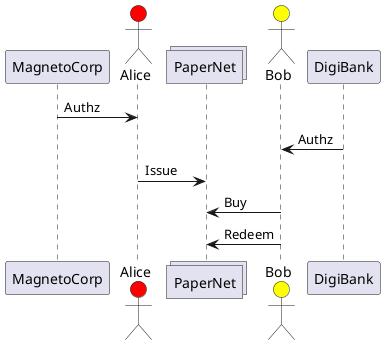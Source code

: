 ' Commercial paper tutorial
' https://hyperledger-fabric.readthedocs.io/en/release-1.4/tutorial/commercial_paper.html
'
@startuml
participant MagnetoCorp as COM
actor Alice as Alice #red
collections PaperNet as NET
actor Bob as Bob #Yellow
participant DigiBank as BANK
COM -> Alice: Authz
BANK -> Bob: Authz
Alice -> NET: Issue
Bob -> NET:  Buy 
Bob -> NET: Redeem
@enduml